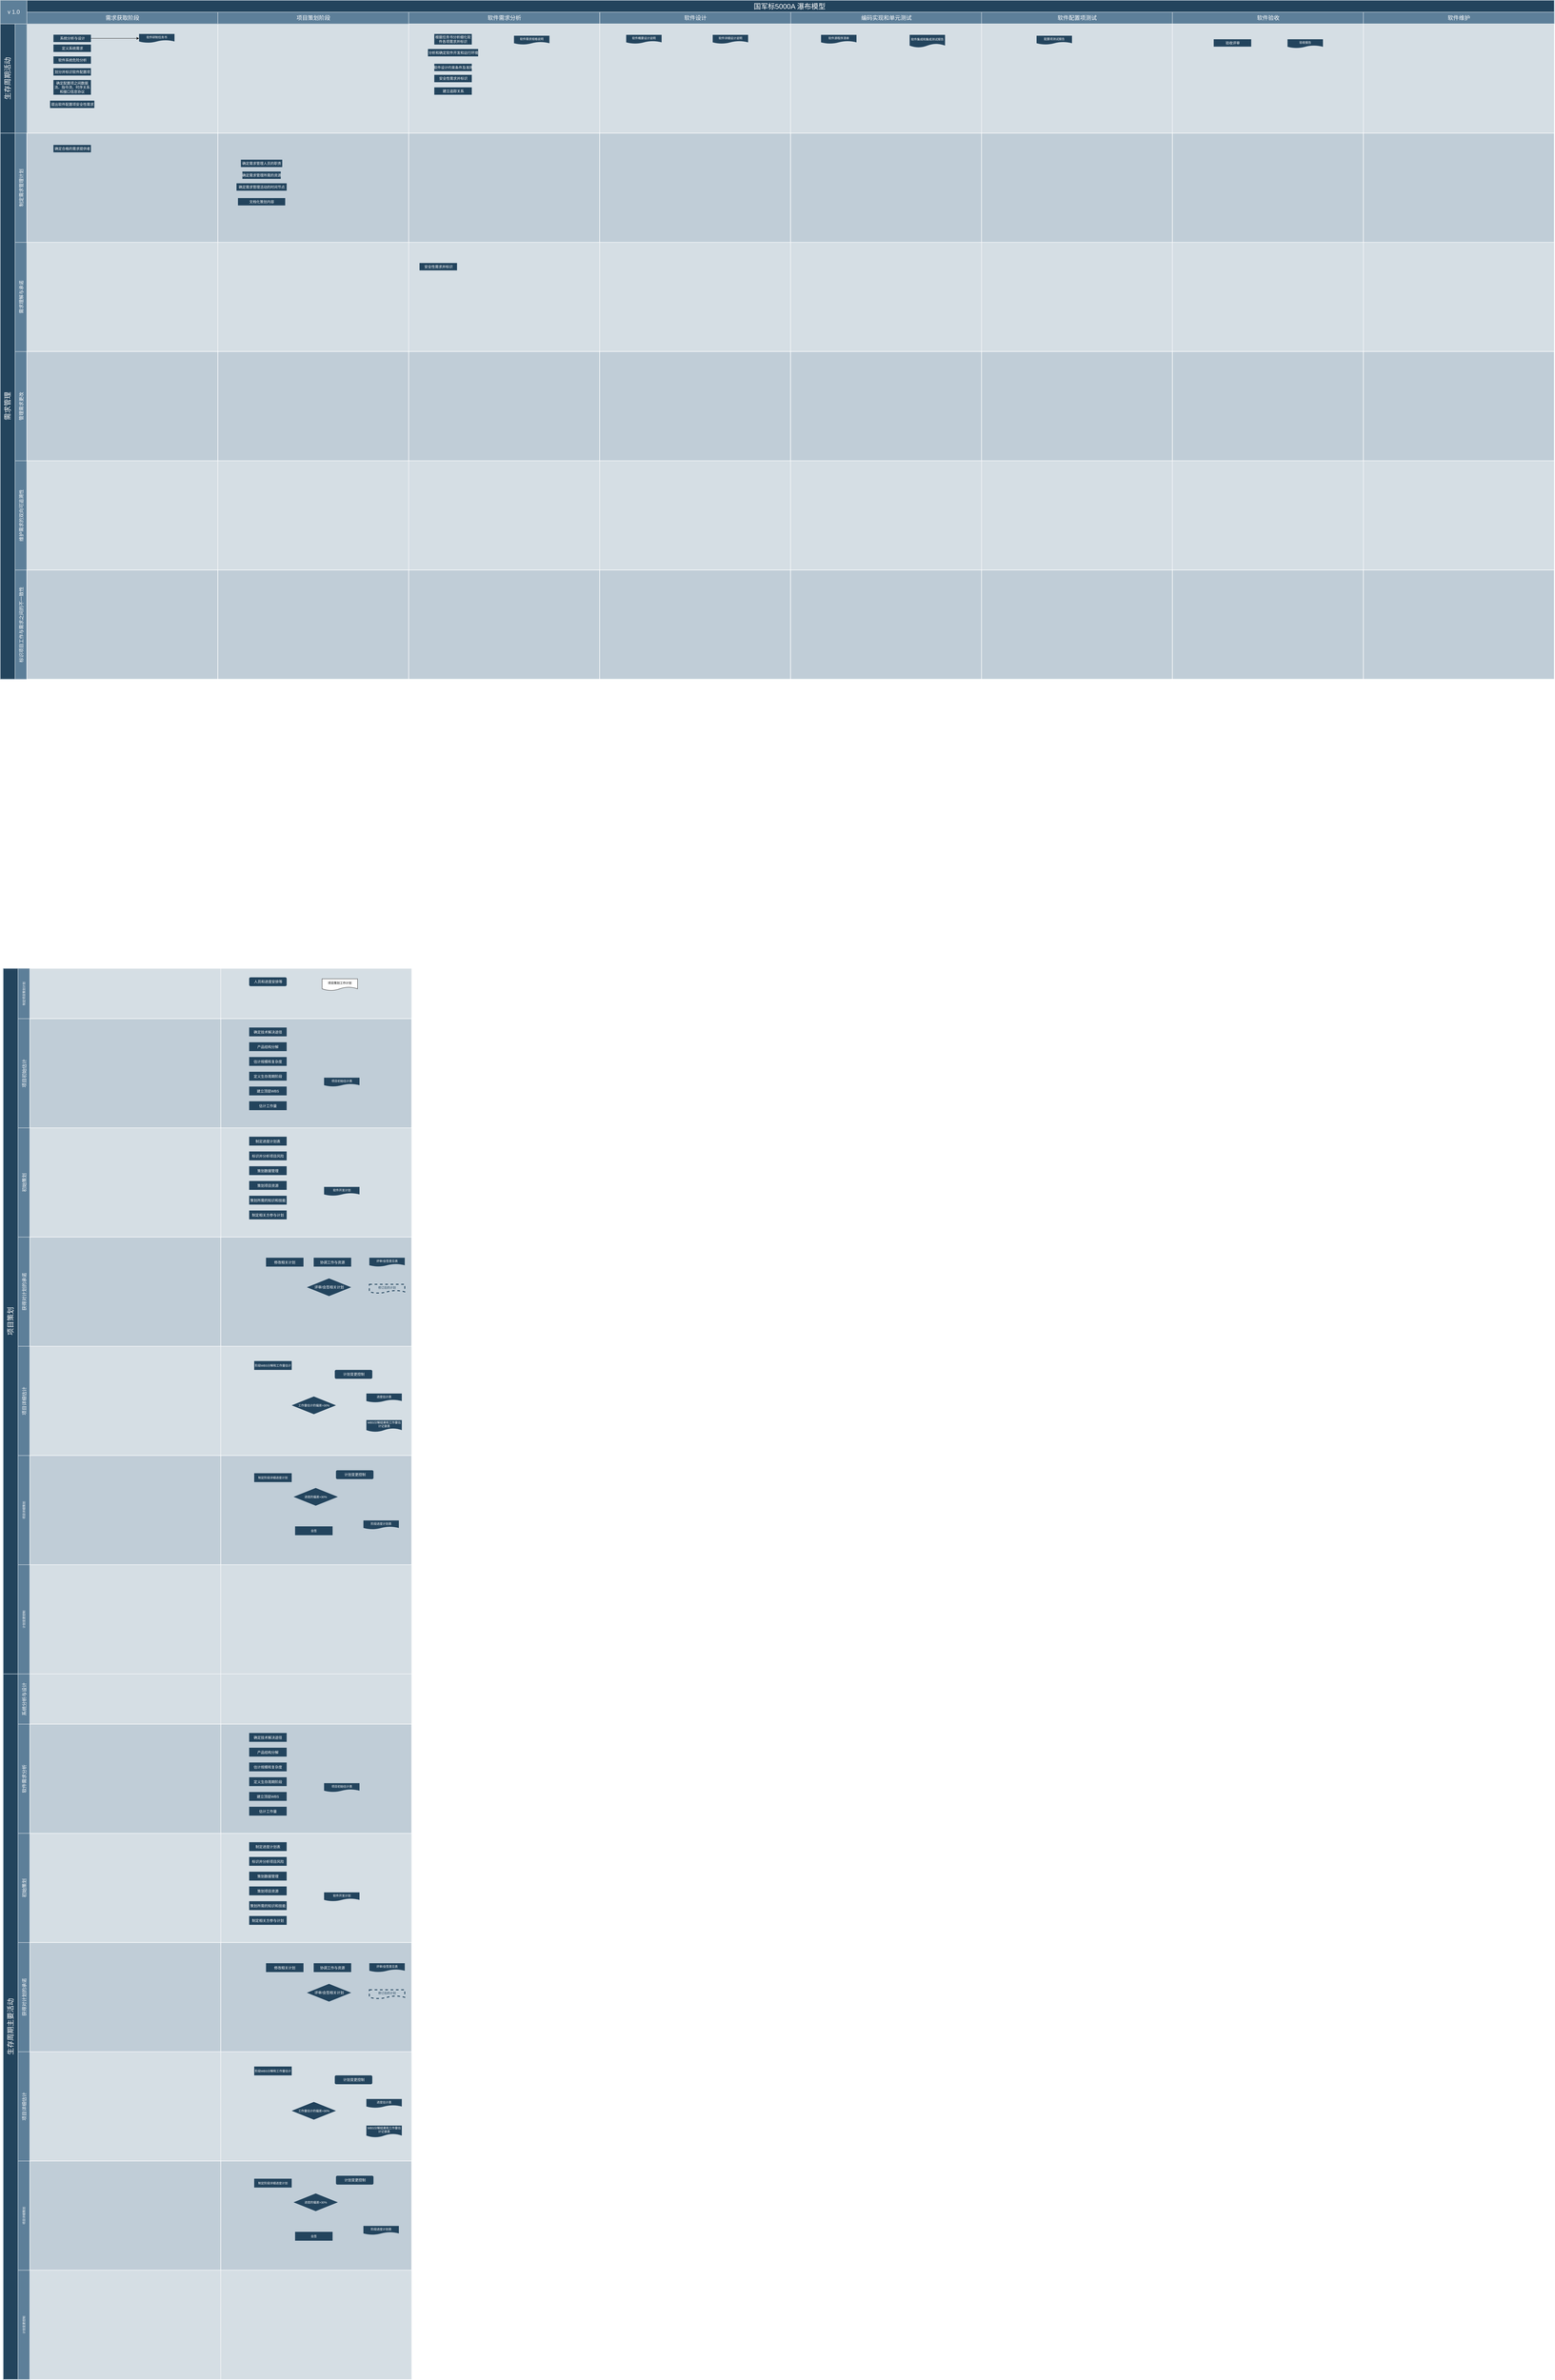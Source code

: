 <mxfile version="14.0.4" type="github">
  <diagram id="RR08DsdC180f7Dzk00Nu" name="Page-1">
    <mxGraphModel dx="5609" dy="-4049" grid="1" gridSize="10" guides="1" tooltips="1" connect="1" arrows="1" fold="1" page="1" pageScale="1" pageWidth="827" pageHeight="1169" math="0" shadow="0">
      <root>
        <mxCell id="0" />
        <mxCell id="1" parent="0" />
        <mxCell id="HalgLe6GMXWCfm-aGBtZ-1" value="" style="strokeColor=#FFFFFF;fillColor=#BAC8D3;fontSize=18;strokeWidth=2;fontFamily=Helvetica;html=1;opacity=60;" vertex="1" parent="1">
          <mxGeometry x="-1263.33" y="6950" width="646.67" height="370" as="geometry" />
        </mxCell>
        <mxCell id="HalgLe6GMXWCfm-aGBtZ-2" value="" style="strokeColor=#FFFFFF;fillColor=#BAC8D3;fontSize=18;strokeWidth=2;fontFamily=Helvetica;html=1;opacity=60;" vertex="1" parent="1">
          <mxGeometry x="-1910" y="6950" width="646.67" height="370" as="geometry" />
        </mxCell>
        <mxCell id="HalgLe6GMXWCfm-aGBtZ-3" value="制定项目策划计划" style="strokeColor=#BAC8D3;fillColor=#5d7f99;fontSize=10;strokeWidth=2;horizontal=0;fontFamily=Helvetica;labelBackgroundColor=none;fontColor=#FFFFFF;" vertex="1" parent="1">
          <mxGeometry x="-1940" y="10150" width="40" height="170" as="geometry" />
        </mxCell>
        <mxCell id="HalgLe6GMXWCfm-aGBtZ-4" value="管理需求更改" style="strokeColor=#BAC8D3;fillColor=#5d7f99;fontSize=16;strokeWidth=2;horizontal=0;fontFamily=Helvetica;labelBackgroundColor=none;fontColor=#FFFFFF;" vertex="1" parent="1">
          <mxGeometry x="-1950" y="8060" width="40" height="370" as="geometry" />
        </mxCell>
        <mxCell id="HalgLe6GMXWCfm-aGBtZ-5" value="项目初始估计" style="strokeColor=#BAC8D3;fillColor=#5d7f99;fontSize=16;strokeWidth=2;horizontal=0;fontFamily=Helvetica;labelBackgroundColor=none;fontColor=#FFFFFF;align=center;" vertex="1" parent="1">
          <mxGeometry x="-1940" y="10320" width="40" height="370" as="geometry" />
        </mxCell>
        <mxCell id="HalgLe6GMXWCfm-aGBtZ-6" value="初始策划" style="strokeColor=#BAC8D3;fillColor=#5d7f99;fontSize=16;strokeWidth=2;horizontal=0;fontFamily=Helvetica;labelBackgroundColor=none;fontColor=#FFFFFF;" vertex="1" parent="1">
          <mxGeometry x="-1940" y="10690" width="40" height="370" as="geometry" />
        </mxCell>
        <mxCell id="HalgLe6GMXWCfm-aGBtZ-7" value="获得对计划的承诺" style="strokeColor=#BAC8D3;fillColor=#5d7f99;fontSize=16;strokeWidth=2;horizontal=0;fontFamily=Helvetica;labelBackgroundColor=none;fontColor=#FFFFFF;align=center;" vertex="1" parent="1">
          <mxGeometry x="-1940" y="11060" width="40" height="370" as="geometry" />
        </mxCell>
        <mxCell id="HalgLe6GMXWCfm-aGBtZ-8" value="项目详细估计" style="strokeColor=#BAC8D3;fillColor=#5d7f99;fontSize=16;strokeWidth=2;horizontal=0;fontFamily=Helvetica;labelBackgroundColor=none;fontColor=#FFFFFF;" vertex="1" parent="1">
          <mxGeometry x="-1940" y="11430" width="40" height="370" as="geometry" />
        </mxCell>
        <mxCell id="HalgLe6GMXWCfm-aGBtZ-9" value="项目详细策划" style="strokeColor=#BAC8D3;fillColor=#5d7f99;fontSize=10;strokeWidth=2;horizontal=0;fontFamily=Helvetica;labelBackgroundColor=none;fontColor=#FFFFFF;align=center;" vertex="1" parent="1">
          <mxGeometry x="-1940" y="11800" width="40" height="370" as="geometry" />
        </mxCell>
        <mxCell id="HalgLe6GMXWCfm-aGBtZ-10" value="计划变更控制" style="strokeColor=#BAC8D3;fillColor=#5d7f99;fontSize=10;strokeWidth=2;horizontal=0;fontFamily=Helvetica;labelBackgroundColor=none;fontColor=#FFFFFF;" vertex="1" parent="1">
          <mxGeometry x="-1940" y="12170" width="40" height="370" as="geometry" />
        </mxCell>
        <mxCell id="HalgLe6GMXWCfm-aGBtZ-11" value="需求理解与承诺" style="strokeColor=#BAC8D3;fillColor=#5d7f99;fontSize=16;strokeWidth=2;horizontal=0;fontFamily=Helvetica;labelBackgroundColor=none;fontColor=#FFFFFF;" vertex="1" parent="1">
          <mxGeometry x="-1950" y="7690" width="40" height="370" as="geometry" />
        </mxCell>
        <mxCell id="HalgLe6GMXWCfm-aGBtZ-12" value="维护需求的双向可追溯性" style="strokeColor=#BAC8D3;fillColor=#5d7f99;fontSize=16;strokeWidth=2;horizontal=0;fontFamily=Helvetica;labelBackgroundColor=none;fontColor=#FFFFFF;" vertex="1" parent="1">
          <mxGeometry x="-1950" y="8430" width="40" height="370" as="geometry" />
        </mxCell>
        <mxCell id="HalgLe6GMXWCfm-aGBtZ-13" value="标识项目工作与需求之间的不一致性" style="strokeColor=#BAC8D3;fillColor=#5d7f99;fontSize=16;strokeWidth=2;horizontal=0;fontFamily=Helvetica;labelBackgroundColor=none;fontColor=#FFFFFF;align=center;" vertex="1" parent="1">
          <mxGeometry x="-1950" y="8800" width="40" height="370" as="geometry" />
        </mxCell>
        <mxCell id="HalgLe6GMXWCfm-aGBtZ-14" value="制定项目策划计划" style="strokeColor=#BAC8D3;fillColor=#5d7f99;fontSize=10;strokeWidth=2;horizontal=0;fontFamily=Helvetica;labelBackgroundColor=none;fontColor=#FFFFFF;" vertex="1" parent="1">
          <mxGeometry x="-1940" y="10150" width="40" height="170" as="geometry" />
        </mxCell>
        <mxCell id="HalgLe6GMXWCfm-aGBtZ-15" value="国军标5000A 瀑布模型" style="strokeColor=#BAC8D3;fillColor=#23445D;fontSize=24;strokeWidth=2;fontFamily=Helvetica;html=1;fontColor=#FFFFFF;fontStyle=0;spacingBottom=8;spacingRight=0;spacingLeft=83;verticalAlign=top;" vertex="1" parent="1">
          <mxGeometry x="-2000" y="6870" width="5263.5" height="80" as="geometry" />
        </mxCell>
        <mxCell id="HalgLe6GMXWCfm-aGBtZ-16" value="需求管理" style="strokeColor=#BAC8D3;fillColor=#23445D;fontSize=24;strokeWidth=2;horizontal=0;fontFamily=Helvetica;html=1;fontColor=#FFFFFF;fontStyle=0" vertex="1" parent="1">
          <mxGeometry x="-2000" y="7320" width="50" height="1850" as="geometry" />
        </mxCell>
        <mxCell id="HalgLe6GMXWCfm-aGBtZ-17" value="制定需求管理计划" style="strokeColor=#BAC8D3;fillColor=#5d7f99;fontSize=16;strokeWidth=2;horizontal=0;fontFamily=Helvetica;labelBackgroundColor=none;fontColor=#FFFFFF;" vertex="1" parent="1">
          <mxGeometry x="-1950" y="7320" width="40" height="370" as="geometry" />
        </mxCell>
        <mxCell id="HalgLe6GMXWCfm-aGBtZ-18" value="v 1.0" style="strokeColor=#BAC8D3;fillColor=#5d7f99;fontSize=19;strokeWidth=2;fontFamily=Helvetica;html=1;labelBackgroundColor=none;fontColor=#FFFFFF;" vertex="1" parent="1">
          <mxGeometry x="-2000" y="6870" width="90" height="80" as="geometry" />
        </mxCell>
        <mxCell id="HalgLe6GMXWCfm-aGBtZ-19" value="项目策划" style="strokeColor=#BAC8D3;fillColor=#23445D;fontSize=24;strokeWidth=2;horizontal=0;fontFamily=Helvetica;html=1;fontColor=#FFFFFF;fontStyle=0" vertex="1" parent="1">
          <mxGeometry x="-1990" y="10150" width="50" height="2390" as="geometry" />
        </mxCell>
        <mxCell id="HalgLe6GMXWCfm-aGBtZ-20" value="" style="group" vertex="1" connectable="0" parent="1">
          <mxGeometry x="-1910" y="6910" width="646.667" height="40" as="geometry" />
        </mxCell>
        <mxCell id="HalgLe6GMXWCfm-aGBtZ-21" value="需求获取阶段" style="strokeColor=#BAC8D3;fillColor=#5d7f99;fontSize=19;strokeWidth=2;fontFamily=Helvetica;html=1;labelBackgroundColor=none;fontColor=#FFFFFF;" vertex="1" parent="HalgLe6GMXWCfm-aGBtZ-20">
          <mxGeometry width="646.666" height="40" as="geometry" />
        </mxCell>
        <mxCell id="HalgLe6GMXWCfm-aGBtZ-22" value="项目策划阶段" style="strokeColor=#BAC8D3;fillColor=#5d7f99;fontSize=19;strokeWidth=2;fontFamily=Helvetica;html=1;labelBackgroundColor=none;fontColor=#FFFFFF;" vertex="1" parent="HalgLe6GMXWCfm-aGBtZ-20">
          <mxGeometry x="646.666" width="646.666" height="40" as="geometry" />
        </mxCell>
        <mxCell id="HalgLe6GMXWCfm-aGBtZ-23" value="软件需求分析" style="strokeColor=#BAC8D3;fillColor=#5d7f99;fontSize=19;strokeWidth=2;fontFamily=Helvetica;html=1;labelBackgroundColor=none;fontColor=#FFFFFF;" vertex="1" parent="HalgLe6GMXWCfm-aGBtZ-20">
          <mxGeometry x="1293.331" width="646.667" height="40" as="geometry" />
        </mxCell>
        <mxCell id="HalgLe6GMXWCfm-aGBtZ-24" value="软件设计" style="strokeColor=#BAC8D3;fillColor=#5d7f99;fontSize=19;strokeWidth=2;fontFamily=Helvetica;html=1;labelBackgroundColor=none;fontColor=#FFFFFF;" vertex="1" parent="1">
          <mxGeometry x="30.671" y="6910" width="646.667" height="40" as="geometry" />
        </mxCell>
        <mxCell id="HalgLe6GMXWCfm-aGBtZ-25" value="编码实现和单元测试" style="strokeColor=#BAC8D3;fillColor=#5d7f99;fontSize=19;strokeWidth=2;fontFamily=Helvetica;html=1;labelBackgroundColor=none;fontColor=#FFFFFF;" vertex="1" parent="1">
          <mxGeometry x="677.331" y="6910" width="646.667" height="40" as="geometry" />
        </mxCell>
        <mxCell id="HalgLe6GMXWCfm-aGBtZ-26" value="软件配置项测试" style="strokeColor=#BAC8D3;fillColor=#5d7f99;fontSize=19;strokeWidth=2;fontFamily=Helvetica;html=1;labelBackgroundColor=none;fontColor=#FFFFFF;" vertex="1" parent="1">
          <mxGeometry x="1323.501" y="6910" width="646.667" height="40" as="geometry" />
        </mxCell>
        <mxCell id="HalgLe6GMXWCfm-aGBtZ-27" value="软件验收" style="strokeColor=#BAC8D3;fillColor=#5d7f99;fontSize=19;strokeWidth=2;fontFamily=Helvetica;html=1;labelBackgroundColor=none;fontColor=#FFFFFF;" vertex="1" parent="1">
          <mxGeometry x="1970.171" y="6910" width="646.667" height="40" as="geometry" />
        </mxCell>
        <mxCell id="HalgLe6GMXWCfm-aGBtZ-28" value="软件维护" style="strokeColor=#BAC8D3;fillColor=#5d7f99;fontSize=19;strokeWidth=2;fontFamily=Helvetica;html=1;labelBackgroundColor=none;fontColor=#FFFFFF;" vertex="1" parent="1">
          <mxGeometry x="2616.841" y="6910" width="646.667" height="40" as="geometry" />
        </mxCell>
        <mxCell id="HalgLe6GMXWCfm-aGBtZ-29" value="" style="strokeColor=#FFFFFF;fillColor=#BAC8D3;fontSize=18;strokeWidth=2;fontFamily=Helvetica;html=1;opacity=60;" vertex="1" parent="1">
          <mxGeometry x="-1900" y="10150" width="646.67" height="170" as="geometry" />
        </mxCell>
        <mxCell id="HalgLe6GMXWCfm-aGBtZ-30" value="" style="strokeColor=#FFFFFF;fillColor=#BAC8D3;fontSize=18;strokeWidth=2;fontFamily=Helvetica;html=1;opacity=60;" vertex="1" parent="1">
          <mxGeometry x="-1253.33" y="10150" width="646.67" height="170" as="geometry" />
        </mxCell>
        <mxCell id="HalgLe6GMXWCfm-aGBtZ-31" value="" style="strokeColor=#FFFFFF;fillColor=#BAC8D3;fontSize=18;strokeWidth=2;fontFamily=Helvetica;html=1;opacity=90;" vertex="1" parent="1">
          <mxGeometry x="-1253.33" y="10320" width="646.67" height="370" as="geometry" />
        </mxCell>
        <mxCell id="HalgLe6GMXWCfm-aGBtZ-32" value="" style="strokeColor=#FFFFFF;fillColor=#BAC8D3;fontSize=18;strokeWidth=2;fontFamily=Helvetica;html=1;opacity=60;" vertex="1" parent="1">
          <mxGeometry x="-1253.33" y="10690" width="646.67" height="370" as="geometry" />
        </mxCell>
        <mxCell id="HalgLe6GMXWCfm-aGBtZ-33" value="" style="strokeColor=#FFFFFF;fillColor=#BAC8D3;fontSize=18;strokeWidth=2;fontFamily=Helvetica;html=1;opacity=90;" vertex="1" parent="1">
          <mxGeometry x="-1900" y="10320" width="646.67" height="370" as="geometry" />
        </mxCell>
        <mxCell id="HalgLe6GMXWCfm-aGBtZ-34" value="" style="strokeColor=#FFFFFF;fillColor=#BAC8D3;fontSize=18;strokeWidth=2;fontFamily=Helvetica;html=1;opacity=60;" vertex="1" parent="1">
          <mxGeometry x="-1900" y="10690" width="646.67" height="370" as="geometry" />
        </mxCell>
        <mxCell id="HalgLe6GMXWCfm-aGBtZ-35" value="" style="strokeColor=#FFFFFF;fillColor=#BAC8D3;fontSize=18;strokeWidth=2;fontFamily=Helvetica;html=1;opacity=90;" vertex="1" parent="1">
          <mxGeometry x="-1900" y="11060" width="646.67" height="370" as="geometry" />
        </mxCell>
        <mxCell id="HalgLe6GMXWCfm-aGBtZ-36" value="" style="strokeColor=#FFFFFF;fillColor=#BAC8D3;fontSize=18;strokeWidth=2;fontFamily=Helvetica;html=1;opacity=90;" vertex="1" parent="1">
          <mxGeometry x="-1253.33" y="11060" width="646.67" height="370" as="geometry" />
        </mxCell>
        <mxCell id="HalgLe6GMXWCfm-aGBtZ-37" value="" style="strokeColor=#FFFFFF;fillColor=#BAC8D3;fontSize=18;strokeWidth=2;fontFamily=Helvetica;html=1;opacity=60;" vertex="1" parent="1">
          <mxGeometry x="-1900" y="11430" width="646.67" height="370" as="geometry" />
        </mxCell>
        <mxCell id="HalgLe6GMXWCfm-aGBtZ-38" value="项目策划工作计划" style="shape=document;whiteSpace=wrap;html=1;boundedLbl=1;fontSize=10;align=center;" vertex="1" parent="1">
          <mxGeometry x="-910" y="10185" width="120" height="40" as="geometry" />
        </mxCell>
        <mxCell id="HalgLe6GMXWCfm-aGBtZ-39" value="人员和进度安排等" style="rounded=1;fillColor=#23445D;strokeColor=none;strokeWidth=2;fontFamily=Helvetica;html=1;gradientColor=none;fontColor=#FFFFFF;" vertex="1" parent="1">
          <mxGeometry x="-1157" y="10180" width="127" height="30" as="geometry" />
        </mxCell>
        <mxCell id="HalgLe6GMXWCfm-aGBtZ-40" value="" style="strokeColor=#FFFFFF;fillColor=#BAC8D3;fontSize=18;strokeWidth=2;fontFamily=Helvetica;html=1;opacity=60;" vertex="1" parent="1">
          <mxGeometry x="-1253.33" y="11430" width="646.67" height="370" as="geometry" />
        </mxCell>
        <mxCell id="HalgLe6GMXWCfm-aGBtZ-41" value="&lt;p style=&quot;line-height: 120%; font-size: 12px;&quot;&gt;评审/会签相关计划&lt;/p&gt;" style="rhombus;whiteSpace=wrap;html=1;fillColor=#23445D;fontSize=12;fontColor=#FFFFFF;strokeColor=none;" vertex="1" parent="1">
          <mxGeometry x="-961.5" y="11200" width="150" height="60" as="geometry" />
        </mxCell>
        <mxCell id="HalgLe6GMXWCfm-aGBtZ-42" value="评审/会签意见表" style="shape=document;whiteSpace=wrap;html=1;boundedLbl=1;fontSize=10;align=center;fillColor=#23445D;fontColor=#FFFFFF;strokeColor=none;" vertex="1" parent="1">
          <mxGeometry x="-750" y="11130" width="120" height="30" as="geometry" />
        </mxCell>
        <mxCell id="HalgLe6GMXWCfm-aGBtZ-43" value="修订后的计划" style="shape=document;whiteSpace=wrap;html=1;boundedLbl=1;fontSize=10;align=center;strokeWidth=3;dashed=1;strokeColor=#23445D;fillColor=none;fontColor=#23445D;" vertex="1" parent="1">
          <mxGeometry x="-750" y="11220" width="120" height="30" as="geometry" />
        </mxCell>
        <mxCell id="HalgLe6GMXWCfm-aGBtZ-44" value="软件开发计划" style="shape=document;whiteSpace=wrap;html=1;boundedLbl=1;fontSize=10;align=center;fillColor=#23445D;fontColor=#FFFFFF;strokeColor=none;" vertex="1" parent="1">
          <mxGeometry x="-903.34" y="10890" width="120" height="30" as="geometry" />
        </mxCell>
        <mxCell id="HalgLe6GMXWCfm-aGBtZ-45" value="修改相关计划" style="rounded=0;fillColor=#23445D;fontSize=12;fontColor=#FFFFFF;strokeColor=none;" vertex="1" parent="1">
          <mxGeometry x="-1100" y="11130" width="127" height="30" as="geometry" />
        </mxCell>
        <mxCell id="HalgLe6GMXWCfm-aGBtZ-46" value="协调工作与资源" style="rounded=0;fillColor=#23445D;fontSize=12;fontColor=#FFFFFF;strokeColor=none;" vertex="1" parent="1">
          <mxGeometry x="-938.5" y="11130" width="127" height="30" as="geometry" />
        </mxCell>
        <mxCell id="HalgLe6GMXWCfm-aGBtZ-47" value="制定进度计划表" style="rounded=0;fillColor=#23445D;fontSize=12;fontColor=#FFFFFF;strokeColor=none;" vertex="1" parent="1">
          <mxGeometry x="-1157" y="10720" width="127" height="30" as="geometry" />
        </mxCell>
        <mxCell id="HalgLe6GMXWCfm-aGBtZ-48" value="标识并分析项目风险" style="rounded=0;fillColor=#23445D;fontSize=12;fontColor=#FFFFFF;strokeColor=none;" vertex="1" parent="1">
          <mxGeometry x="-1157" y="10770" width="127" height="30" as="geometry" />
        </mxCell>
        <mxCell id="HalgLe6GMXWCfm-aGBtZ-49" value="策划数据管理" style="rounded=0;fillColor=#23445D;fontSize=12;fontColor=#FFFFFF;strokeColor=none;" vertex="1" parent="1">
          <mxGeometry x="-1157" y="10820" width="127" height="30" as="geometry" />
        </mxCell>
        <mxCell id="HalgLe6GMXWCfm-aGBtZ-50" value="策划项目资源" style="rounded=0;fillColor=#23445D;fontSize=12;fontColor=#FFFFFF;strokeColor=none;" vertex="1" parent="1">
          <mxGeometry x="-1157" y="10870" width="127" height="30" as="geometry" />
        </mxCell>
        <mxCell id="HalgLe6GMXWCfm-aGBtZ-51" value="策划所需的知识和技能" style="rounded=0;fillColor=#23445D;fontSize=12;fontColor=#FFFFFF;strokeColor=none;" vertex="1" parent="1">
          <mxGeometry x="-1157" y="10920" width="127" height="30" as="geometry" />
        </mxCell>
        <mxCell id="HalgLe6GMXWCfm-aGBtZ-52" value="制定相关方参与计划" style="rounded=0;fillColor=#23445D;fontSize=12;fontColor=#FFFFFF;strokeColor=none;" vertex="1" parent="1">
          <mxGeometry x="-1157" y="10970" width="127" height="30" as="geometry" />
        </mxCell>
        <mxCell id="HalgLe6GMXWCfm-aGBtZ-53" value="制定进度计划表" style="rounded=0;fillColor=#23445D;fontSize=12;fontColor=#FFFFFF;strokeColor=none;" vertex="1" parent="1">
          <mxGeometry x="-1157" y="10720" width="127" height="30" as="geometry" />
        </mxCell>
        <mxCell id="HalgLe6GMXWCfm-aGBtZ-54" value="项目初始估计表" style="shape=document;whiteSpace=wrap;html=1;boundedLbl=1;fontSize=10;align=center;fillColor=#23445D;fontColor=#FFFFFF;strokeColor=none;" vertex="1" parent="1">
          <mxGeometry x="-903.34" y="10520" width="120" height="30" as="geometry" />
        </mxCell>
        <mxCell id="HalgLe6GMXWCfm-aGBtZ-55" value="制定进度计划表" style="rounded=0;fillColor=#23445D;fontSize=12;fontColor=#FFFFFF;strokeColor=none;" vertex="1" parent="1">
          <mxGeometry x="-1157" y="10350" width="127" height="30" as="geometry" />
        </mxCell>
        <mxCell id="HalgLe6GMXWCfm-aGBtZ-56" value="产品结构分解" style="rounded=0;fillColor=#23445D;fontSize=12;fontColor=#FFFFFF;strokeColor=none;" vertex="1" parent="1">
          <mxGeometry x="-1157" y="10400" width="127" height="30" as="geometry" />
        </mxCell>
        <mxCell id="HalgLe6GMXWCfm-aGBtZ-57" value="估计规模和复杂度" style="rounded=0;fillColor=#23445D;fontSize=12;fontColor=#FFFFFF;strokeColor=none;" vertex="1" parent="1">
          <mxGeometry x="-1157" y="10450" width="127" height="30" as="geometry" />
        </mxCell>
        <mxCell id="HalgLe6GMXWCfm-aGBtZ-58" value="定义生存周期阶段" style="rounded=0;fillColor=#23445D;fontSize=12;fontColor=#FFFFFF;strokeColor=none;" vertex="1" parent="1">
          <mxGeometry x="-1157" y="10500" width="127" height="30" as="geometry" />
        </mxCell>
        <mxCell id="HalgLe6GMXWCfm-aGBtZ-59" value="建立顶层WBS" style="rounded=0;fillColor=#23445D;fontSize=12;fontColor=#FFFFFF;strokeColor=none;" vertex="1" parent="1">
          <mxGeometry x="-1157" y="10550" width="127" height="30" as="geometry" />
        </mxCell>
        <mxCell id="HalgLe6GMXWCfm-aGBtZ-60" value="估计工作量" style="rounded=0;fillColor=#23445D;fontSize=12;fontColor=#FFFFFF;strokeColor=none;" vertex="1" parent="1">
          <mxGeometry x="-1157" y="10600" width="127" height="30" as="geometry" />
        </mxCell>
        <mxCell id="HalgLe6GMXWCfm-aGBtZ-61" value="确定技术解决途径" style="rounded=0;fillColor=#23445D;fontSize=12;fontColor=#FFFFFF;strokeColor=none;" vertex="1" parent="1">
          <mxGeometry x="-1157" y="10350" width="127" height="30" as="geometry" />
        </mxCell>
        <mxCell id="HalgLe6GMXWCfm-aGBtZ-62" value="计划变更控制" style="rounded=1;fillColor=#23445D;strokeColor=none;strokeWidth=2;fontFamily=Helvetica;html=1;gradientColor=none;fontColor=#FFFFFF;" vertex="1" parent="1">
          <mxGeometry x="-867" y="11510" width="127" height="30" as="geometry" />
        </mxCell>
        <mxCell id="HalgLe6GMXWCfm-aGBtZ-63" value="阶段WBS分解和工作量估计" style="rounded=0;fillColor=#23445D;fontSize=10;fontColor=#FFFFFF;strokeColor=none;" vertex="1" parent="1">
          <mxGeometry x="-1140" y="11480" width="127" height="30" as="geometry" />
        </mxCell>
        <mxCell id="HalgLe6GMXWCfm-aGBtZ-64" value="工作量估计的偏差&gt;30%" style="rhombus;fillColor=#23445D;fontSize=10;fontColor=#FFFFFF;strokeColor=none;" vertex="1" parent="1">
          <mxGeometry x="-1013" y="11600" width="150" height="60" as="geometry" />
        </mxCell>
        <mxCell id="HalgLe6GMXWCfm-aGBtZ-65" value="进度估计表" style="shape=document;whiteSpace=wrap;html=1;boundedLbl=1;fontSize=10;align=center;fillColor=#23445D;fontColor=#FFFFFF;strokeColor=none;" vertex="1" parent="1">
          <mxGeometry x="-760" y="11590" width="120" height="30" as="geometry" />
        </mxCell>
        <mxCell id="HalgLe6GMXWCfm-aGBtZ-66" value="WBS分解结果和工作量估计记录表" style="shape=document;whiteSpace=wrap;html=1;boundedLbl=1;fontSize=10;align=center;fillColor=#23445D;fontColor=#FFFFFF;strokeColor=none;" vertex="1" parent="1">
          <mxGeometry x="-760" y="11680" width="120" height="40" as="geometry" />
        </mxCell>
        <mxCell id="HalgLe6GMXWCfm-aGBtZ-67" value="" style="strokeColor=#FFFFFF;fillColor=#BAC8D3;fontSize=18;strokeWidth=2;fontFamily=Helvetica;html=1;opacity=90;" vertex="1" parent="1">
          <mxGeometry x="-1900" y="11800" width="646.67" height="370" as="geometry" />
        </mxCell>
        <mxCell id="HalgLe6GMXWCfm-aGBtZ-68" value="" style="strokeColor=#FFFFFF;fillColor=#BAC8D3;fontSize=18;strokeWidth=2;fontFamily=Helvetica;html=1;opacity=90;" vertex="1" parent="1">
          <mxGeometry x="-1253.33" y="11800" width="646.67" height="370" as="geometry" />
        </mxCell>
        <mxCell id="HalgLe6GMXWCfm-aGBtZ-69" value="" style="strokeColor=#FFFFFF;fillColor=#BAC8D3;fontSize=18;strokeWidth=2;fontFamily=Helvetica;html=1;opacity=60;" vertex="1" parent="1">
          <mxGeometry x="-1900" y="12170" width="646.67" height="370" as="geometry" />
        </mxCell>
        <mxCell id="HalgLe6GMXWCfm-aGBtZ-70" value="" style="strokeColor=#FFFFFF;fillColor=#BAC8D3;fontSize=18;strokeWidth=2;fontFamily=Helvetica;html=1;opacity=60;" vertex="1" parent="1">
          <mxGeometry x="-1253.33" y="12170" width="646.67" height="370" as="geometry" />
        </mxCell>
        <mxCell id="HalgLe6GMXWCfm-aGBtZ-71" value="制定阶段详细进度计划" style="rounded=0;fillColor=#23445D;fontSize=10;fontColor=#FFFFFF;strokeColor=none;" vertex="1" parent="1">
          <mxGeometry x="-1140" y="11860" width="127" height="30" as="geometry" />
        </mxCell>
        <mxCell id="HalgLe6GMXWCfm-aGBtZ-72" value="进度的偏差&gt;30%" style="rhombus;fillColor=#23445D;fontSize=10;fontColor=#FFFFFF;strokeColor=none;" vertex="1" parent="1">
          <mxGeometry x="-1006.67" y="11910" width="150" height="60" as="geometry" />
        </mxCell>
        <mxCell id="HalgLe6GMXWCfm-aGBtZ-73" value="计划变更控制" style="rounded=1;fillColor=#23445D;strokeColor=none;strokeWidth=2;fontFamily=Helvetica;html=1;gradientColor=none;fontColor=#FFFFFF;" vertex="1" parent="1">
          <mxGeometry x="-863" y="11850" width="127" height="30" as="geometry" />
        </mxCell>
        <mxCell id="HalgLe6GMXWCfm-aGBtZ-74" value="会签" style="rounded=0;fillColor=#23445D;fontSize=10;fontColor=#FFFFFF;strokeColor=none;" vertex="1" parent="1">
          <mxGeometry x="-1001.5" y="12040" width="127" height="30" as="geometry" />
        </mxCell>
        <mxCell id="HalgLe6GMXWCfm-aGBtZ-75" value="阶段进度计划表" style="shape=document;whiteSpace=wrap;html=1;boundedLbl=1;fontSize=10;align=center;fillColor=#23445D;fontColor=#FFFFFF;strokeColor=none;" vertex="1" parent="1">
          <mxGeometry x="-770" y="12020" width="120" height="30" as="geometry" />
        </mxCell>
        <mxCell id="HalgLe6GMXWCfm-aGBtZ-76" value="制定项目策划计划" style="strokeColor=#BAC8D3;fillColor=#5d7f99;fontSize=10;strokeWidth=2;horizontal=0;fontFamily=Helvetica;labelBackgroundColor=none;fontColor=#FFFFFF;" vertex="1" parent="1">
          <mxGeometry x="-1940" y="12540" width="40" height="170" as="geometry" />
        </mxCell>
        <mxCell id="HalgLe6GMXWCfm-aGBtZ-77" value="软件需求分析" style="strokeColor=#BAC8D3;fillColor=#5d7f99;fontSize=16;strokeWidth=2;horizontal=0;fontFamily=Helvetica;labelBackgroundColor=none;fontColor=#FFFFFF;align=center;" vertex="1" parent="1">
          <mxGeometry x="-1940" y="12710" width="40" height="370" as="geometry" />
        </mxCell>
        <mxCell id="HalgLe6GMXWCfm-aGBtZ-78" value="初始策划" style="strokeColor=#BAC8D3;fillColor=#5d7f99;fontSize=16;strokeWidth=2;horizontal=0;fontFamily=Helvetica;labelBackgroundColor=none;fontColor=#FFFFFF;" vertex="1" parent="1">
          <mxGeometry x="-1940" y="13080" width="40" height="370" as="geometry" />
        </mxCell>
        <mxCell id="HalgLe6GMXWCfm-aGBtZ-79" value="获得对计划的承诺" style="strokeColor=#BAC8D3;fillColor=#5d7f99;fontSize=16;strokeWidth=2;horizontal=0;fontFamily=Helvetica;labelBackgroundColor=none;fontColor=#FFFFFF;align=center;" vertex="1" parent="1">
          <mxGeometry x="-1940" y="13450" width="40" height="370" as="geometry" />
        </mxCell>
        <mxCell id="HalgLe6GMXWCfm-aGBtZ-80" value="项目详细估计" style="strokeColor=#BAC8D3;fillColor=#5d7f99;fontSize=16;strokeWidth=2;horizontal=0;fontFamily=Helvetica;labelBackgroundColor=none;fontColor=#FFFFFF;" vertex="1" parent="1">
          <mxGeometry x="-1940" y="13820" width="40" height="370" as="geometry" />
        </mxCell>
        <mxCell id="HalgLe6GMXWCfm-aGBtZ-81" value="项目详细策划" style="strokeColor=#BAC8D3;fillColor=#5d7f99;fontSize=10;strokeWidth=2;horizontal=0;fontFamily=Helvetica;labelBackgroundColor=none;fontColor=#FFFFFF;align=center;" vertex="1" parent="1">
          <mxGeometry x="-1940" y="14190" width="40" height="370" as="geometry" />
        </mxCell>
        <mxCell id="HalgLe6GMXWCfm-aGBtZ-82" value="计划变更控制" style="strokeColor=#BAC8D3;fillColor=#5d7f99;fontSize=10;strokeWidth=2;horizontal=0;fontFamily=Helvetica;labelBackgroundColor=none;fontColor=#FFFFFF;" vertex="1" parent="1">
          <mxGeometry x="-1940" y="14560" width="40" height="370" as="geometry" />
        </mxCell>
        <mxCell id="HalgLe6GMXWCfm-aGBtZ-83" value="系统分析与设计" style="strokeColor=#BAC8D3;fillColor=#5d7f99;fontSize=16;strokeWidth=2;horizontal=0;fontFamily=Helvetica;labelBackgroundColor=none;fontColor=#FFFFFF;" vertex="1" parent="1">
          <mxGeometry x="-1940" y="12540" width="40" height="170" as="geometry" />
        </mxCell>
        <mxCell id="HalgLe6GMXWCfm-aGBtZ-84" value="生存周期主要活动" style="strokeColor=#BAC8D3;fillColor=#23445D;fontSize=24;strokeWidth=2;horizontal=0;fontFamily=Helvetica;html=1;fontColor=#FFFFFF;fontStyle=0" vertex="1" parent="1">
          <mxGeometry x="-1990" y="12540" width="50" height="2390" as="geometry" />
        </mxCell>
        <mxCell id="HalgLe6GMXWCfm-aGBtZ-85" value="" style="strokeColor=#FFFFFF;fillColor=#BAC8D3;fontSize=18;strokeWidth=2;fontFamily=Helvetica;html=1;opacity=60;" vertex="1" parent="1">
          <mxGeometry x="-1900" y="12540" width="646.67" height="170" as="geometry" />
        </mxCell>
        <mxCell id="HalgLe6GMXWCfm-aGBtZ-86" value="" style="strokeColor=#FFFFFF;fillColor=#BAC8D3;fontSize=18;strokeWidth=2;fontFamily=Helvetica;html=1;opacity=60;" vertex="1" parent="1">
          <mxGeometry x="-1253.33" y="12540" width="646.67" height="170" as="geometry" />
        </mxCell>
        <mxCell id="HalgLe6GMXWCfm-aGBtZ-87" value="" style="strokeColor=#FFFFFF;fillColor=#BAC8D3;fontSize=18;strokeWidth=2;fontFamily=Helvetica;html=1;opacity=90;" vertex="1" parent="1">
          <mxGeometry x="-1253.33" y="12710" width="646.67" height="370" as="geometry" />
        </mxCell>
        <mxCell id="HalgLe6GMXWCfm-aGBtZ-88" value="" style="strokeColor=#FFFFFF;fillColor=#BAC8D3;fontSize=18;strokeWidth=2;fontFamily=Helvetica;html=1;opacity=60;" vertex="1" parent="1">
          <mxGeometry x="-1253.33" y="13080" width="646.67" height="370" as="geometry" />
        </mxCell>
        <mxCell id="HalgLe6GMXWCfm-aGBtZ-89" value="" style="strokeColor=#FFFFFF;fillColor=#BAC8D3;fontSize=18;strokeWidth=2;fontFamily=Helvetica;html=1;opacity=90;" vertex="1" parent="1">
          <mxGeometry x="-1900" y="12710" width="646.67" height="370" as="geometry" />
        </mxCell>
        <mxCell id="HalgLe6GMXWCfm-aGBtZ-90" value="" style="strokeColor=#FFFFFF;fillColor=#BAC8D3;fontSize=18;strokeWidth=2;fontFamily=Helvetica;html=1;opacity=60;" vertex="1" parent="1">
          <mxGeometry x="-1900" y="13080" width="646.67" height="370" as="geometry" />
        </mxCell>
        <mxCell id="HalgLe6GMXWCfm-aGBtZ-91" value="" style="strokeColor=#FFFFFF;fillColor=#BAC8D3;fontSize=18;strokeWidth=2;fontFamily=Helvetica;html=1;opacity=90;" vertex="1" parent="1">
          <mxGeometry x="-1900" y="13450" width="646.67" height="370" as="geometry" />
        </mxCell>
        <mxCell id="HalgLe6GMXWCfm-aGBtZ-92" value="" style="strokeColor=#FFFFFF;fillColor=#BAC8D3;fontSize=18;strokeWidth=2;fontFamily=Helvetica;html=1;opacity=90;" vertex="1" parent="1">
          <mxGeometry x="-1253.33" y="13450" width="646.67" height="370" as="geometry" />
        </mxCell>
        <mxCell id="HalgLe6GMXWCfm-aGBtZ-93" value="" style="strokeColor=#FFFFFF;fillColor=#BAC8D3;fontSize=18;strokeWidth=2;fontFamily=Helvetica;html=1;opacity=60;" vertex="1" parent="1">
          <mxGeometry x="-1900" y="13820" width="646.67" height="370" as="geometry" />
        </mxCell>
        <mxCell id="HalgLe6GMXWCfm-aGBtZ-94" value="" style="strokeColor=#FFFFFF;fillColor=#BAC8D3;fontSize=18;strokeWidth=2;fontFamily=Helvetica;html=1;opacity=60;" vertex="1" parent="1">
          <mxGeometry x="-1253.33" y="13820" width="646.67" height="370" as="geometry" />
        </mxCell>
        <mxCell id="HalgLe6GMXWCfm-aGBtZ-95" value="&lt;p style=&quot;line-height: 120%; font-size: 12px;&quot;&gt;评审/会签相关计划&lt;/p&gt;" style="rhombus;whiteSpace=wrap;html=1;fillColor=#23445D;fontSize=12;fontColor=#FFFFFF;strokeColor=none;" vertex="1" parent="1">
          <mxGeometry x="-961.5" y="13590" width="150" height="60" as="geometry" />
        </mxCell>
        <mxCell id="HalgLe6GMXWCfm-aGBtZ-96" value="评审/会签意见表" style="shape=document;whiteSpace=wrap;html=1;boundedLbl=1;fontSize=10;align=center;fillColor=#23445D;fontColor=#FFFFFF;strokeColor=none;" vertex="1" parent="1">
          <mxGeometry x="-750" y="13520" width="120" height="30" as="geometry" />
        </mxCell>
        <mxCell id="HalgLe6GMXWCfm-aGBtZ-97" value="修订后的计划" style="shape=document;whiteSpace=wrap;html=1;boundedLbl=1;fontSize=10;align=center;strokeWidth=3;dashed=1;strokeColor=#23445D;fillColor=none;fontColor=#23445D;" vertex="1" parent="1">
          <mxGeometry x="-750" y="13610" width="120" height="30" as="geometry" />
        </mxCell>
        <mxCell id="HalgLe6GMXWCfm-aGBtZ-98" value="软件开发计划" style="shape=document;whiteSpace=wrap;html=1;boundedLbl=1;fontSize=10;align=center;fillColor=#23445D;fontColor=#FFFFFF;strokeColor=none;" vertex="1" parent="1">
          <mxGeometry x="-903.34" y="13280" width="120" height="30" as="geometry" />
        </mxCell>
        <mxCell id="HalgLe6GMXWCfm-aGBtZ-99" value="修改相关计划" style="rounded=0;fillColor=#23445D;fontSize=12;fontColor=#FFFFFF;strokeColor=none;" vertex="1" parent="1">
          <mxGeometry x="-1100" y="13520" width="127" height="30" as="geometry" />
        </mxCell>
        <mxCell id="HalgLe6GMXWCfm-aGBtZ-100" value="协调工作与资源" style="rounded=0;fillColor=#23445D;fontSize=12;fontColor=#FFFFFF;strokeColor=none;" vertex="1" parent="1">
          <mxGeometry x="-938.5" y="13520" width="127" height="30" as="geometry" />
        </mxCell>
        <mxCell id="HalgLe6GMXWCfm-aGBtZ-101" value="制定进度计划表" style="rounded=0;fillColor=#23445D;fontSize=12;fontColor=#FFFFFF;strokeColor=none;" vertex="1" parent="1">
          <mxGeometry x="-1157" y="13110" width="127" height="30" as="geometry" />
        </mxCell>
        <mxCell id="HalgLe6GMXWCfm-aGBtZ-102" value="标识并分析项目风险" style="rounded=0;fillColor=#23445D;fontSize=12;fontColor=#FFFFFF;strokeColor=none;" vertex="1" parent="1">
          <mxGeometry x="-1157" y="13160" width="127" height="30" as="geometry" />
        </mxCell>
        <mxCell id="HalgLe6GMXWCfm-aGBtZ-103" value="策划数据管理" style="rounded=0;fillColor=#23445D;fontSize=12;fontColor=#FFFFFF;strokeColor=none;" vertex="1" parent="1">
          <mxGeometry x="-1157" y="13210" width="127" height="30" as="geometry" />
        </mxCell>
        <mxCell id="HalgLe6GMXWCfm-aGBtZ-104" value="策划项目资源" style="rounded=0;fillColor=#23445D;fontSize=12;fontColor=#FFFFFF;strokeColor=none;" vertex="1" parent="1">
          <mxGeometry x="-1157" y="13260" width="127" height="30" as="geometry" />
        </mxCell>
        <mxCell id="HalgLe6GMXWCfm-aGBtZ-105" value="策划所需的知识和技能" style="rounded=0;fillColor=#23445D;fontSize=12;fontColor=#FFFFFF;strokeColor=none;" vertex="1" parent="1">
          <mxGeometry x="-1157" y="13310" width="127" height="30" as="geometry" />
        </mxCell>
        <mxCell id="HalgLe6GMXWCfm-aGBtZ-106" value="制定相关方参与计划" style="rounded=0;fillColor=#23445D;fontSize=12;fontColor=#FFFFFF;strokeColor=none;" vertex="1" parent="1">
          <mxGeometry x="-1157" y="13360" width="127" height="30" as="geometry" />
        </mxCell>
        <mxCell id="HalgLe6GMXWCfm-aGBtZ-107" value="制定进度计划表" style="rounded=0;fillColor=#23445D;fontSize=12;fontColor=#FFFFFF;strokeColor=none;" vertex="1" parent="1">
          <mxGeometry x="-1157" y="13110" width="127" height="30" as="geometry" />
        </mxCell>
        <mxCell id="HalgLe6GMXWCfm-aGBtZ-108" value="项目初始估计表" style="shape=document;whiteSpace=wrap;html=1;boundedLbl=1;fontSize=10;align=center;fillColor=#23445D;fontColor=#FFFFFF;strokeColor=none;" vertex="1" parent="1">
          <mxGeometry x="-903.34" y="12910" width="120" height="30" as="geometry" />
        </mxCell>
        <mxCell id="HalgLe6GMXWCfm-aGBtZ-109" value="制定进度计划表" style="rounded=0;fillColor=#23445D;fontSize=12;fontColor=#FFFFFF;strokeColor=none;" vertex="1" parent="1">
          <mxGeometry x="-1157" y="12740" width="127" height="30" as="geometry" />
        </mxCell>
        <mxCell id="HalgLe6GMXWCfm-aGBtZ-110" value="产品结构分解" style="rounded=0;fillColor=#23445D;fontSize=12;fontColor=#FFFFFF;strokeColor=none;" vertex="1" parent="1">
          <mxGeometry x="-1157" y="12790" width="127" height="30" as="geometry" />
        </mxCell>
        <mxCell id="HalgLe6GMXWCfm-aGBtZ-111" value="估计规模和复杂度" style="rounded=0;fillColor=#23445D;fontSize=12;fontColor=#FFFFFF;strokeColor=none;" vertex="1" parent="1">
          <mxGeometry x="-1157" y="12840" width="127" height="30" as="geometry" />
        </mxCell>
        <mxCell id="HalgLe6GMXWCfm-aGBtZ-112" value="定义生存周期阶段" style="rounded=0;fillColor=#23445D;fontSize=12;fontColor=#FFFFFF;strokeColor=none;" vertex="1" parent="1">
          <mxGeometry x="-1157" y="12890" width="127" height="30" as="geometry" />
        </mxCell>
        <mxCell id="HalgLe6GMXWCfm-aGBtZ-113" value="建立顶层WBS" style="rounded=0;fillColor=#23445D;fontSize=12;fontColor=#FFFFFF;strokeColor=none;" vertex="1" parent="1">
          <mxGeometry x="-1157" y="12940" width="127" height="30" as="geometry" />
        </mxCell>
        <mxCell id="HalgLe6GMXWCfm-aGBtZ-114" value="估计工作量" style="rounded=0;fillColor=#23445D;fontSize=12;fontColor=#FFFFFF;strokeColor=none;" vertex="1" parent="1">
          <mxGeometry x="-1157" y="12990" width="127" height="30" as="geometry" />
        </mxCell>
        <mxCell id="HalgLe6GMXWCfm-aGBtZ-115" value="确定技术解决途径" style="rounded=0;fillColor=#23445D;fontSize=12;fontColor=#FFFFFF;strokeColor=none;" vertex="1" parent="1">
          <mxGeometry x="-1157" y="12740" width="127" height="30" as="geometry" />
        </mxCell>
        <mxCell id="HalgLe6GMXWCfm-aGBtZ-116" value="计划变更控制" style="rounded=1;fillColor=#23445D;strokeColor=none;strokeWidth=2;fontFamily=Helvetica;html=1;gradientColor=none;fontColor=#FFFFFF;" vertex="1" parent="1">
          <mxGeometry x="-867" y="13900" width="127" height="30" as="geometry" />
        </mxCell>
        <mxCell id="HalgLe6GMXWCfm-aGBtZ-117" value="阶段WBS分解和工作量估计" style="rounded=0;fillColor=#23445D;fontSize=10;fontColor=#FFFFFF;strokeColor=none;" vertex="1" parent="1">
          <mxGeometry x="-1140" y="13870" width="127" height="30" as="geometry" />
        </mxCell>
        <mxCell id="HalgLe6GMXWCfm-aGBtZ-118" value="工作量估计的偏差&gt;30%" style="rhombus;fillColor=#23445D;fontSize=10;fontColor=#FFFFFF;strokeColor=none;" vertex="1" parent="1">
          <mxGeometry x="-1013" y="13990" width="150" height="60" as="geometry" />
        </mxCell>
        <mxCell id="HalgLe6GMXWCfm-aGBtZ-119" value="进度估计表" style="shape=document;whiteSpace=wrap;html=1;boundedLbl=1;fontSize=10;align=center;fillColor=#23445D;fontColor=#FFFFFF;strokeColor=none;" vertex="1" parent="1">
          <mxGeometry x="-760" y="13980" width="120" height="30" as="geometry" />
        </mxCell>
        <mxCell id="HalgLe6GMXWCfm-aGBtZ-120" value="WBS分解结果和工作量估计记录表" style="shape=document;whiteSpace=wrap;html=1;boundedLbl=1;fontSize=10;align=center;fillColor=#23445D;fontColor=#FFFFFF;strokeColor=none;" vertex="1" parent="1">
          <mxGeometry x="-760" y="14070" width="120" height="40" as="geometry" />
        </mxCell>
        <mxCell id="HalgLe6GMXWCfm-aGBtZ-121" value="" style="strokeColor=#FFFFFF;fillColor=#BAC8D3;fontSize=18;strokeWidth=2;fontFamily=Helvetica;html=1;opacity=90;" vertex="1" parent="1">
          <mxGeometry x="-1900" y="14190" width="646.67" height="370" as="geometry" />
        </mxCell>
        <mxCell id="HalgLe6GMXWCfm-aGBtZ-122" value="" style="strokeColor=#FFFFFF;fillColor=#BAC8D3;fontSize=18;strokeWidth=2;fontFamily=Helvetica;html=1;opacity=90;" vertex="1" parent="1">
          <mxGeometry x="-1253.33" y="14190" width="646.67" height="370" as="geometry" />
        </mxCell>
        <mxCell id="HalgLe6GMXWCfm-aGBtZ-123" value="" style="strokeColor=#FFFFFF;fillColor=#BAC8D3;fontSize=18;strokeWidth=2;fontFamily=Helvetica;html=1;opacity=60;" vertex="1" parent="1">
          <mxGeometry x="-1900" y="14560" width="646.67" height="370" as="geometry" />
        </mxCell>
        <mxCell id="HalgLe6GMXWCfm-aGBtZ-124" value="" style="strokeColor=#FFFFFF;fillColor=#BAC8D3;fontSize=18;strokeWidth=2;fontFamily=Helvetica;html=1;opacity=60;" vertex="1" parent="1">
          <mxGeometry x="-1253.33" y="14560" width="646.67" height="370" as="geometry" />
        </mxCell>
        <mxCell id="HalgLe6GMXWCfm-aGBtZ-125" value="制定阶段详细进度计划" style="rounded=0;fillColor=#23445D;fontSize=10;fontColor=#FFFFFF;strokeColor=none;" vertex="1" parent="1">
          <mxGeometry x="-1140" y="14250" width="127" height="30" as="geometry" />
        </mxCell>
        <mxCell id="HalgLe6GMXWCfm-aGBtZ-126" value="进度的偏差&gt;30%" style="rhombus;fillColor=#23445D;fontSize=10;fontColor=#FFFFFF;strokeColor=none;" vertex="1" parent="1">
          <mxGeometry x="-1006.67" y="14300" width="150" height="60" as="geometry" />
        </mxCell>
        <mxCell id="HalgLe6GMXWCfm-aGBtZ-127" value="计划变更控制" style="rounded=1;fillColor=#23445D;strokeColor=none;strokeWidth=2;fontFamily=Helvetica;html=1;gradientColor=none;fontColor=#FFFFFF;" vertex="1" parent="1">
          <mxGeometry x="-863" y="14240" width="127" height="30" as="geometry" />
        </mxCell>
        <mxCell id="HalgLe6GMXWCfm-aGBtZ-128" value="会签" style="rounded=0;fillColor=#23445D;fontSize=10;fontColor=#FFFFFF;strokeColor=none;" vertex="1" parent="1">
          <mxGeometry x="-1001.5" y="14430" width="127" height="30" as="geometry" />
        </mxCell>
        <mxCell id="HalgLe6GMXWCfm-aGBtZ-129" value="阶段进度计划表" style="shape=document;whiteSpace=wrap;html=1;boundedLbl=1;fontSize=10;align=center;fillColor=#23445D;fontColor=#FFFFFF;strokeColor=none;" vertex="1" parent="1">
          <mxGeometry x="-770" y="14410" width="120" height="30" as="geometry" />
        </mxCell>
        <mxCell id="HalgLe6GMXWCfm-aGBtZ-130" style="edgeStyle=orthogonalEdgeStyle;rounded=0;orthogonalLoop=1;jettySize=auto;html=1;fontSize=16;fontColor=#23445D;" edge="1" parent="1" source="HalgLe6GMXWCfm-aGBtZ-131" target="HalgLe6GMXWCfm-aGBtZ-134">
          <mxGeometry relative="1" as="geometry" />
        </mxCell>
        <mxCell id="HalgLe6GMXWCfm-aGBtZ-131" value="系统分析与设计" style="rounded=0;fillColor=#23445D;strokeColor=none;strokeWidth=2;fontFamily=Helvetica;html=1;gradientColor=none;fontColor=#FFFFFF;sketch=0;shadow=0;" vertex="1" parent="1">
          <mxGeometry x="-1820" y="6986.5" width="127" height="25" as="geometry" />
        </mxCell>
        <mxCell id="HalgLe6GMXWCfm-aGBtZ-132" value="生存周期活动" style="strokeColor=#BAC8D3;fillColor=#23445D;fontSize=24;strokeWidth=2;horizontal=0;fontFamily=Helvetica;html=1;fontColor=#FFFFFF;fontStyle=0" vertex="1" parent="1">
          <mxGeometry x="-2000" y="6950" width="50" height="370" as="geometry" />
        </mxCell>
        <mxCell id="HalgLe6GMXWCfm-aGBtZ-133" value="" style="strokeColor=#BAC8D3;fillColor=#5d7f99;fontSize=10;strokeWidth=2;horizontal=0;fontFamily=Helvetica;labelBackgroundColor=none;fontColor=#FFFFFF;" vertex="1" parent="1">
          <mxGeometry x="-1950" y="6950" width="40" height="370" as="geometry" />
        </mxCell>
        <mxCell id="HalgLe6GMXWCfm-aGBtZ-134" value="软件研制任务书" style="shape=document;whiteSpace=wrap;html=1;boundedLbl=1;fontSize=10;align=center;fillColor=#23445D;fontColor=#FFFFFF;strokeColor=none;" vertex="1" parent="1">
          <mxGeometry x="-1530" y="6984" width="120" height="30" as="geometry" />
        </mxCell>
        <mxCell id="HalgLe6GMXWCfm-aGBtZ-135" value="" style="strokeColor=#FFFFFF;fillColor=#BAC8D3;fontSize=18;strokeWidth=2;fontFamily=Helvetica;html=1;opacity=90;" vertex="1" parent="1">
          <mxGeometry x="-1263.33" y="7320" width="646.67" height="370" as="geometry" />
        </mxCell>
        <mxCell id="HalgLe6GMXWCfm-aGBtZ-136" value="" style="strokeColor=#FFFFFF;fillColor=#BAC8D3;fontSize=18;strokeWidth=2;fontFamily=Helvetica;html=1;opacity=90;" vertex="1" parent="1">
          <mxGeometry x="-1910" y="7320" width="646.67" height="370" as="geometry" />
        </mxCell>
        <mxCell id="HalgLe6GMXWCfm-aGBtZ-137" value="" style="strokeColor=#FFFFFF;fillColor=#BAC8D3;fontSize=18;strokeWidth=2;fontFamily=Helvetica;html=1;opacity=60;" vertex="1" parent="1">
          <mxGeometry x="-1910" y="7690" width="646.67" height="370" as="geometry" />
        </mxCell>
        <mxCell id="HalgLe6GMXWCfm-aGBtZ-138" value="" style="strokeColor=#FFFFFF;fillColor=#BAC8D3;fontSize=18;strokeWidth=2;fontFamily=Helvetica;html=1;opacity=60;" vertex="1" parent="1">
          <mxGeometry x="-1263.33" y="7690" width="646.67" height="370" as="geometry" />
        </mxCell>
        <mxCell id="HalgLe6GMXWCfm-aGBtZ-139" value="" style="strokeColor=#FFFFFF;fillColor=#BAC8D3;fontSize=18;strokeWidth=2;fontFamily=Helvetica;html=1;opacity=90;" vertex="1" parent="1">
          <mxGeometry x="-1263.33" y="8060" width="646.67" height="370" as="geometry" />
        </mxCell>
        <mxCell id="HalgLe6GMXWCfm-aGBtZ-140" value="" style="strokeColor=#FFFFFF;fillColor=#BAC8D3;fontSize=18;strokeWidth=2;fontFamily=Helvetica;html=1;opacity=90;" vertex="1" parent="1">
          <mxGeometry x="-1910" y="8060" width="646.67" height="370" as="geometry" />
        </mxCell>
        <mxCell id="HalgLe6GMXWCfm-aGBtZ-141" value="" style="strokeColor=#FFFFFF;fillColor=#BAC8D3;fontSize=18;strokeWidth=2;fontFamily=Helvetica;html=1;opacity=60;" vertex="1" parent="1">
          <mxGeometry x="-1910" y="8430" width="646.67" height="370" as="geometry" />
        </mxCell>
        <mxCell id="HalgLe6GMXWCfm-aGBtZ-142" value="" style="strokeColor=#FFFFFF;fillColor=#BAC8D3;fontSize=18;strokeWidth=2;fontFamily=Helvetica;html=1;opacity=60;" vertex="1" parent="1">
          <mxGeometry x="-1263.33" y="8430" width="646.67" height="370" as="geometry" />
        </mxCell>
        <mxCell id="HalgLe6GMXWCfm-aGBtZ-143" value="" style="strokeColor=#FFFFFF;fillColor=#BAC8D3;fontSize=18;strokeWidth=2;fontFamily=Helvetica;html=1;opacity=90;" vertex="1" parent="1">
          <mxGeometry x="-1910" y="8800" width="646.67" height="370" as="geometry" />
        </mxCell>
        <mxCell id="HalgLe6GMXWCfm-aGBtZ-144" value="" style="strokeColor=#FFFFFF;fillColor=#BAC8D3;fontSize=18;strokeWidth=2;fontFamily=Helvetica;html=1;opacity=90;" vertex="1" parent="1">
          <mxGeometry x="-1263.33" y="8800" width="646.67" height="370" as="geometry" />
        </mxCell>
        <mxCell id="HalgLe6GMXWCfm-aGBtZ-145" value="定义系统需求" style="rounded=0;fillColor=#23445D;strokeColor=none;strokeWidth=2;fontFamily=Helvetica;html=1;gradientColor=none;fontColor=#FFFFFF;sketch=0;shadow=0;" vertex="1" parent="1">
          <mxGeometry x="-1820" y="7020" width="127" height="25" as="geometry" />
        </mxCell>
        <mxCell id="HalgLe6GMXWCfm-aGBtZ-146" value="软件系统危险分析" style="rounded=0;fillColor=#23445D;strokeColor=none;strokeWidth=2;fontFamily=Helvetica;html=1;gradientColor=none;fontColor=#FFFFFF;sketch=0;shadow=0;" vertex="1" parent="1">
          <mxGeometry x="-1820" y="7060" width="127" height="25" as="geometry" />
        </mxCell>
        <mxCell id="HalgLe6GMXWCfm-aGBtZ-147" value="划分并标识软件配置项" style="rounded=0;fillColor=#23445D;strokeColor=none;strokeWidth=2;fontFamily=Helvetica;html=1;gradientColor=none;fontColor=#FFFFFF;sketch=0;shadow=0;" vertex="1" parent="1">
          <mxGeometry x="-1820" y="7100" width="127" height="25" as="geometry" />
        </mxCell>
        <mxCell id="HalgLe6GMXWCfm-aGBtZ-148" value="确定配置项之间数据流、指令流、时序关系和接口信息协议" style="rounded=0;fillColor=#23445D;strokeColor=none;strokeWidth=2;fontFamily=Helvetica;gradientColor=none;fontColor=#FFFFFF;sketch=0;shadow=0;whiteSpace=wrap;" vertex="1" parent="1">
          <mxGeometry x="-1820" y="7140" width="127" height="50" as="geometry" />
        </mxCell>
        <mxCell id="HalgLe6GMXWCfm-aGBtZ-149" value="提出软件配置项安全性需求" style="rounded=0;fillColor=#23445D;strokeColor=none;strokeWidth=2;fontFamily=Helvetica;html=1;gradientColor=none;fontColor=#FFFFFF;sketch=0;shadow=0;" vertex="1" parent="1">
          <mxGeometry x="-1831.5" y="7210" width="150" height="25" as="geometry" />
        </mxCell>
        <mxCell id="HalgLe6GMXWCfm-aGBtZ-150" value="" style="strokeColor=#FFFFFF;fillColor=#BAC8D3;fontSize=18;strokeWidth=2;fontFamily=Helvetica;html=1;opacity=60;" vertex="1" parent="1">
          <mxGeometry x="30.01" y="6950" width="646.67" height="370" as="geometry" />
        </mxCell>
        <mxCell id="HalgLe6GMXWCfm-aGBtZ-151" value="" style="strokeColor=#FFFFFF;fillColor=#BAC8D3;fontSize=18;strokeWidth=2;fontFamily=Helvetica;html=1;opacity=60;" vertex="1" parent="1">
          <mxGeometry x="-616.66" y="6950" width="646.67" height="370" as="geometry" />
        </mxCell>
        <mxCell id="HalgLe6GMXWCfm-aGBtZ-152" value="" style="strokeColor=#FFFFFF;fillColor=#BAC8D3;fontSize=18;strokeWidth=2;fontFamily=Helvetica;html=1;opacity=90;" vertex="1" parent="1">
          <mxGeometry x="-616.66" y="7320" width="646.67" height="370" as="geometry" />
        </mxCell>
        <mxCell id="HalgLe6GMXWCfm-aGBtZ-153" value="" style="strokeColor=#FFFFFF;fillColor=#BAC8D3;fontSize=18;strokeWidth=2;fontFamily=Helvetica;html=1;opacity=90;" vertex="1" parent="1">
          <mxGeometry x="30.01" y="7320" width="646.67" height="370" as="geometry" />
        </mxCell>
        <mxCell id="HalgLe6GMXWCfm-aGBtZ-154" value="" style="strokeColor=#FFFFFF;fillColor=#BAC8D3;fontSize=18;strokeWidth=2;fontFamily=Helvetica;html=1;opacity=60;" vertex="1" parent="1">
          <mxGeometry x="30.01" y="7690" width="646.67" height="370" as="geometry" />
        </mxCell>
        <mxCell id="HalgLe6GMXWCfm-aGBtZ-155" value="" style="strokeColor=#FFFFFF;fillColor=#BAC8D3;fontSize=18;strokeWidth=2;fontFamily=Helvetica;html=1;opacity=60;" vertex="1" parent="1">
          <mxGeometry x="-616.66" y="7690" width="646.67" height="370" as="geometry" />
        </mxCell>
        <mxCell id="HalgLe6GMXWCfm-aGBtZ-156" value="" style="strokeColor=#FFFFFF;fillColor=#BAC8D3;fontSize=18;strokeWidth=2;fontFamily=Helvetica;html=1;opacity=90;" vertex="1" parent="1">
          <mxGeometry x="-616.66" y="8060" width="646.67" height="370" as="geometry" />
        </mxCell>
        <mxCell id="HalgLe6GMXWCfm-aGBtZ-157" value="" style="strokeColor=#FFFFFF;fillColor=#BAC8D3;fontSize=18;strokeWidth=2;fontFamily=Helvetica;html=1;opacity=90;" vertex="1" parent="1">
          <mxGeometry x="30.01" y="8060" width="646.67" height="370" as="geometry" />
        </mxCell>
        <mxCell id="HalgLe6GMXWCfm-aGBtZ-158" value="" style="strokeColor=#FFFFFF;fillColor=#BAC8D3;fontSize=18;strokeWidth=2;fontFamily=Helvetica;html=1;opacity=60;" vertex="1" parent="1">
          <mxGeometry x="30.01" y="8430" width="646.67" height="370" as="geometry" />
        </mxCell>
        <mxCell id="HalgLe6GMXWCfm-aGBtZ-159" value="" style="strokeColor=#FFFFFF;fillColor=#BAC8D3;fontSize=18;strokeWidth=2;fontFamily=Helvetica;html=1;opacity=60;" vertex="1" parent="1">
          <mxGeometry x="-616.66" y="8430" width="646.67" height="370" as="geometry" />
        </mxCell>
        <mxCell id="HalgLe6GMXWCfm-aGBtZ-160" value="" style="strokeColor=#FFFFFF;fillColor=#BAC8D3;fontSize=18;strokeWidth=2;fontFamily=Helvetica;html=1;opacity=90;" vertex="1" parent="1">
          <mxGeometry x="-616.66" y="8800" width="646.67" height="370" as="geometry" />
        </mxCell>
        <mxCell id="HalgLe6GMXWCfm-aGBtZ-161" value="" style="strokeColor=#FFFFFF;fillColor=#BAC8D3;fontSize=18;strokeWidth=2;fontFamily=Helvetica;html=1;opacity=90;" vertex="1" parent="1">
          <mxGeometry x="30.01" y="8800" width="646.67" height="370" as="geometry" />
        </mxCell>
        <mxCell id="HalgLe6GMXWCfm-aGBtZ-162" value="" style="strokeColor=#FFFFFF;fillColor=#BAC8D3;fontSize=18;strokeWidth=2;fontFamily=Helvetica;html=1;opacity=60;" vertex="1" parent="1">
          <mxGeometry x="1323.5" y="6950" width="646.67" height="370" as="geometry" />
        </mxCell>
        <mxCell id="HalgLe6GMXWCfm-aGBtZ-163" value="" style="strokeColor=#FFFFFF;fillColor=#BAC8D3;fontSize=18;strokeWidth=2;fontFamily=Helvetica;html=1;opacity=60;" vertex="1" parent="1">
          <mxGeometry x="676.83" y="6950" width="646.67" height="370" as="geometry" />
        </mxCell>
        <mxCell id="HalgLe6GMXWCfm-aGBtZ-164" value="" style="strokeColor=#FFFFFF;fillColor=#BAC8D3;fontSize=18;strokeWidth=2;fontFamily=Helvetica;html=1;opacity=90;" vertex="1" parent="1">
          <mxGeometry x="676.83" y="7320" width="646.67" height="370" as="geometry" />
        </mxCell>
        <mxCell id="HalgLe6GMXWCfm-aGBtZ-165" value="" style="strokeColor=#FFFFFF;fillColor=#BAC8D3;fontSize=18;strokeWidth=2;fontFamily=Helvetica;html=1;opacity=90;" vertex="1" parent="1">
          <mxGeometry x="1323.5" y="7320" width="646.67" height="370" as="geometry" />
        </mxCell>
        <mxCell id="HalgLe6GMXWCfm-aGBtZ-166" value="" style="strokeColor=#FFFFFF;fillColor=#BAC8D3;fontSize=18;strokeWidth=2;fontFamily=Helvetica;html=1;opacity=60;" vertex="1" parent="1">
          <mxGeometry x="1323.5" y="7690" width="646.67" height="370" as="geometry" />
        </mxCell>
        <mxCell id="HalgLe6GMXWCfm-aGBtZ-167" value="" style="strokeColor=#FFFFFF;fillColor=#BAC8D3;fontSize=18;strokeWidth=2;fontFamily=Helvetica;html=1;opacity=60;" vertex="1" parent="1">
          <mxGeometry x="676.83" y="7690" width="646.67" height="370" as="geometry" />
        </mxCell>
        <mxCell id="HalgLe6GMXWCfm-aGBtZ-168" value="" style="strokeColor=#FFFFFF;fillColor=#BAC8D3;fontSize=18;strokeWidth=2;fontFamily=Helvetica;html=1;opacity=90;" vertex="1" parent="1">
          <mxGeometry x="676.83" y="8060" width="646.67" height="370" as="geometry" />
        </mxCell>
        <mxCell id="HalgLe6GMXWCfm-aGBtZ-169" value="" style="strokeColor=#FFFFFF;fillColor=#BAC8D3;fontSize=18;strokeWidth=2;fontFamily=Helvetica;html=1;opacity=90;" vertex="1" parent="1">
          <mxGeometry x="1323.5" y="8060" width="646.67" height="370" as="geometry" />
        </mxCell>
        <mxCell id="HalgLe6GMXWCfm-aGBtZ-170" value="" style="strokeColor=#FFFFFF;fillColor=#BAC8D3;fontSize=18;strokeWidth=2;fontFamily=Helvetica;html=1;opacity=60;" vertex="1" parent="1">
          <mxGeometry x="1323.5" y="8430" width="646.67" height="370" as="geometry" />
        </mxCell>
        <mxCell id="HalgLe6GMXWCfm-aGBtZ-171" value="" style="strokeColor=#FFFFFF;fillColor=#BAC8D3;fontSize=18;strokeWidth=2;fontFamily=Helvetica;html=1;opacity=60;" vertex="1" parent="1">
          <mxGeometry x="676.83" y="8430" width="646.67" height="370" as="geometry" />
        </mxCell>
        <mxCell id="HalgLe6GMXWCfm-aGBtZ-172" value="" style="strokeColor=#FFFFFF;fillColor=#BAC8D3;fontSize=18;strokeWidth=2;fontFamily=Helvetica;html=1;opacity=90;" vertex="1" parent="1">
          <mxGeometry x="676.83" y="8800" width="646.67" height="370" as="geometry" />
        </mxCell>
        <mxCell id="HalgLe6GMXWCfm-aGBtZ-173" value="" style="strokeColor=#FFFFFF;fillColor=#BAC8D3;fontSize=18;strokeWidth=2;fontFamily=Helvetica;html=1;opacity=90;" vertex="1" parent="1">
          <mxGeometry x="1323.5" y="8800" width="646.67" height="370" as="geometry" />
        </mxCell>
        <mxCell id="HalgLe6GMXWCfm-aGBtZ-174" value="" style="strokeColor=#FFFFFF;fillColor=#BAC8D3;fontSize=18;strokeWidth=2;fontFamily=Helvetica;html=1;opacity=60;" vertex="1" parent="1">
          <mxGeometry x="2616.84" y="6950" width="646.67" height="370" as="geometry" />
        </mxCell>
        <mxCell id="HalgLe6GMXWCfm-aGBtZ-175" value="" style="strokeColor=#FFFFFF;fillColor=#BAC8D3;fontSize=18;strokeWidth=2;fontFamily=Helvetica;html=1;opacity=60;" vertex="1" parent="1">
          <mxGeometry x="1970.17" y="6950" width="646.67" height="370" as="geometry" />
        </mxCell>
        <mxCell id="HalgLe6GMXWCfm-aGBtZ-176" value="" style="strokeColor=#FFFFFF;fillColor=#BAC8D3;fontSize=18;strokeWidth=2;fontFamily=Helvetica;html=1;opacity=90;" vertex="1" parent="1">
          <mxGeometry x="1970.17" y="7320" width="646.67" height="370" as="geometry" />
        </mxCell>
        <mxCell id="HalgLe6GMXWCfm-aGBtZ-177" value="" style="strokeColor=#FFFFFF;fillColor=#BAC8D3;fontSize=18;strokeWidth=2;fontFamily=Helvetica;html=1;opacity=90;" vertex="1" parent="1">
          <mxGeometry x="2616.84" y="7320" width="646.67" height="370" as="geometry" />
        </mxCell>
        <mxCell id="HalgLe6GMXWCfm-aGBtZ-178" value="" style="strokeColor=#FFFFFF;fillColor=#BAC8D3;fontSize=18;strokeWidth=2;fontFamily=Helvetica;html=1;opacity=60;" vertex="1" parent="1">
          <mxGeometry x="2616.84" y="7690" width="646.67" height="370" as="geometry" />
        </mxCell>
        <mxCell id="HalgLe6GMXWCfm-aGBtZ-179" value="" style="strokeColor=#FFFFFF;fillColor=#BAC8D3;fontSize=18;strokeWidth=2;fontFamily=Helvetica;html=1;opacity=60;" vertex="1" parent="1">
          <mxGeometry x="1970.17" y="7690" width="646.67" height="370" as="geometry" />
        </mxCell>
        <mxCell id="HalgLe6GMXWCfm-aGBtZ-180" value="" style="strokeColor=#FFFFFF;fillColor=#BAC8D3;fontSize=18;strokeWidth=2;fontFamily=Helvetica;html=1;opacity=90;" vertex="1" parent="1">
          <mxGeometry x="1970.17" y="8060" width="646.67" height="370" as="geometry" />
        </mxCell>
        <mxCell id="HalgLe6GMXWCfm-aGBtZ-181" value="" style="strokeColor=#FFFFFF;fillColor=#BAC8D3;fontSize=18;strokeWidth=2;fontFamily=Helvetica;html=1;opacity=90;" vertex="1" parent="1">
          <mxGeometry x="2616.84" y="8060" width="646.67" height="370" as="geometry" />
        </mxCell>
        <mxCell id="HalgLe6GMXWCfm-aGBtZ-182" value="" style="strokeColor=#FFFFFF;fillColor=#BAC8D3;fontSize=18;strokeWidth=2;fontFamily=Helvetica;html=1;opacity=60;" vertex="1" parent="1">
          <mxGeometry x="2616.84" y="8430" width="646.67" height="370" as="geometry" />
        </mxCell>
        <mxCell id="HalgLe6GMXWCfm-aGBtZ-183" value="" style="strokeColor=#FFFFFF;fillColor=#BAC8D3;fontSize=18;strokeWidth=2;fontFamily=Helvetica;html=1;opacity=60;" vertex="1" parent="1">
          <mxGeometry x="1970.17" y="8430" width="646.67" height="370" as="geometry" />
        </mxCell>
        <mxCell id="HalgLe6GMXWCfm-aGBtZ-184" value="" style="strokeColor=#FFFFFF;fillColor=#BAC8D3;fontSize=18;strokeWidth=2;fontFamily=Helvetica;html=1;opacity=90;" vertex="1" parent="1">
          <mxGeometry x="1970.17" y="8800" width="646.67" height="370" as="geometry" />
        </mxCell>
        <mxCell id="HalgLe6GMXWCfm-aGBtZ-185" value="" style="strokeColor=#FFFFFF;fillColor=#BAC8D3;fontSize=18;strokeWidth=2;fontFamily=Helvetica;html=1;opacity=90;" vertex="1" parent="1">
          <mxGeometry x="2616.84" y="8800" width="646.67" height="370" as="geometry" />
        </mxCell>
        <mxCell id="HalgLe6GMXWCfm-aGBtZ-186" value="根据任务书分析细化软件各项需求并标识" style="rounded=0;fillColor=#23445D;strokeColor=none;strokeWidth=2;fontFamily=Helvetica;html=1;gradientColor=none;fontColor=#FFFFFF;sketch=0;shadow=0;whiteSpace=wrap;" vertex="1" parent="1">
          <mxGeometry x="-530" y="6984" width="127" height="36" as="geometry" />
        </mxCell>
        <mxCell id="HalgLe6GMXWCfm-aGBtZ-187" value="软件设计约束条件及准则" style="rounded=0;fillColor=#23445D;strokeColor=none;strokeWidth=2;fontFamily=Helvetica;html=1;gradientColor=none;fontColor=#FFFFFF;sketch=0;shadow=0;" vertex="1" parent="1">
          <mxGeometry x="-530" y="7085" width="127" height="25" as="geometry" />
        </mxCell>
        <mxCell id="HalgLe6GMXWCfm-aGBtZ-188" value="分析和确定软件开发和运行环境" style="rounded=0;fillColor=#23445D;strokeColor=none;strokeWidth=2;fontFamily=Helvetica;html=1;gradientColor=none;fontColor=#FFFFFF;sketch=0;shadow=0;" vertex="1" parent="1">
          <mxGeometry x="-551.5" y="7035" width="170" height="25" as="geometry" />
        </mxCell>
        <mxCell id="HalgLe6GMXWCfm-aGBtZ-189" value="安全性需求并标识" style="rounded=0;fillColor=#23445D;strokeColor=none;strokeWidth=2;fontFamily=Helvetica;html=1;gradientColor=none;fontColor=#FFFFFF;sketch=0;shadow=0;" vertex="1" parent="1">
          <mxGeometry x="-530" y="7122.5" width="127" height="25" as="geometry" />
        </mxCell>
        <mxCell id="HalgLe6GMXWCfm-aGBtZ-190" value="建立追踪关系" style="rounded=0;fillColor=#23445D;strokeColor=none;strokeWidth=2;fontFamily=Helvetica;html=1;gradientColor=none;fontColor=#FFFFFF;sketch=0;shadow=0;" vertex="1" parent="1">
          <mxGeometry x="-530" y="7165" width="127" height="25" as="geometry" />
        </mxCell>
        <mxCell id="HalgLe6GMXWCfm-aGBtZ-191" value="软件需求规格说明" style="shape=document;whiteSpace=wrap;html=1;boundedLbl=1;fontSize=10;align=center;fillColor=#23445D;fontColor=#FFFFFF;strokeColor=none;" vertex="1" parent="1">
          <mxGeometry x="-260" y="6990" width="120" height="30" as="geometry" />
        </mxCell>
        <mxCell id="HalgLe6GMXWCfm-aGBtZ-192" value="软件概要设计说明" style="shape=document;whiteSpace=wrap;html=1;boundedLbl=1;fontSize=10;align=center;fillColor=#23445D;fontColor=#FFFFFF;strokeColor=none;" vertex="1" parent="1">
          <mxGeometry x="120" y="6987" width="120" height="30" as="geometry" />
        </mxCell>
        <mxCell id="HalgLe6GMXWCfm-aGBtZ-193" value="软件详细设计说明" style="shape=document;whiteSpace=wrap;html=1;boundedLbl=1;fontSize=10;align=center;fillColor=#23445D;fontColor=#FFFFFF;strokeColor=none;" vertex="1" parent="1">
          <mxGeometry x="413" y="6987" width="120" height="30" as="geometry" />
        </mxCell>
        <mxCell id="HalgLe6GMXWCfm-aGBtZ-194" value="软件源程序清单" style="shape=document;whiteSpace=wrap;html=1;boundedLbl=1;fontSize=10;align=center;fillColor=#23445D;fontColor=#FFFFFF;strokeColor=none;" vertex="1" parent="1">
          <mxGeometry x="780" y="6987" width="120" height="30" as="geometry" />
        </mxCell>
        <mxCell id="HalgLe6GMXWCfm-aGBtZ-195" value="配置项测试报告" style="shape=document;whiteSpace=wrap;html=1;boundedLbl=1;fontSize=10;align=center;fillColor=#23445D;fontColor=#FFFFFF;strokeColor=none;" vertex="1" parent="1">
          <mxGeometry x="1510" y="6990" width="120" height="30" as="geometry" />
        </mxCell>
        <mxCell id="HalgLe6GMXWCfm-aGBtZ-196" value="软件集成和集成测试报告" style="shape=document;whiteSpace=wrap;html=1;boundedLbl=1;fontSize=10;align=center;fillColor=#23445D;fontColor=#FFFFFF;strokeColor=none;" vertex="1" parent="1">
          <mxGeometry x="1080" y="6987" width="120" height="43" as="geometry" />
        </mxCell>
        <mxCell id="HalgLe6GMXWCfm-aGBtZ-197" value="验收评审" style="rounded=0;fillColor=#23445D;strokeColor=none;strokeWidth=2;fontFamily=Helvetica;html=1;gradientColor=none;fontColor=#FFFFFF;sketch=0;shadow=0;" vertex="1" parent="1">
          <mxGeometry x="2110" y="7002" width="127" height="25" as="geometry" />
        </mxCell>
        <mxCell id="HalgLe6GMXWCfm-aGBtZ-198" value="验收报告" style="shape=document;whiteSpace=wrap;html=1;boundedLbl=1;fontSize=10;align=center;fillColor=#23445D;fontColor=#FFFFFF;strokeColor=none;" vertex="1" parent="1">
          <mxGeometry x="2360" y="7002" width="120" height="30" as="geometry" />
        </mxCell>
        <mxCell id="HalgLe6GMXWCfm-aGBtZ-199" value="确定需求管理人员的职责" style="rounded=0;fillColor=#23445D;strokeColor=none;strokeWidth=2;fontFamily=Helvetica;html=1;gradientColor=none;fontColor=#FFFFFF;sketch=0;shadow=0;" vertex="1" parent="1">
          <mxGeometry x="-1185" y="7410" width="140" height="25" as="geometry" />
        </mxCell>
        <mxCell id="HalgLe6GMXWCfm-aGBtZ-200" value="确定合格的需求提供者" style="rounded=0;fillColor=#23445D;strokeColor=none;strokeWidth=2;fontFamily=Helvetica;html=1;gradientColor=none;fontColor=#FFFFFF;sketch=0;shadow=0;" vertex="1" parent="1">
          <mxGeometry x="-1820" y="7360" width="127" height="25" as="geometry" />
        </mxCell>
        <mxCell id="HalgLe6GMXWCfm-aGBtZ-201" value="确定需求管理所需的资源" style="rounded=0;fillColor=#23445D;strokeColor=none;strokeWidth=2;fontFamily=Helvetica;html=1;gradientColor=none;fontColor=#FFFFFF;sketch=0;shadow=0;" vertex="1" parent="1">
          <mxGeometry x="-1180" y="7450" width="130" height="25" as="geometry" />
        </mxCell>
        <mxCell id="HalgLe6GMXWCfm-aGBtZ-202" value="确定需求管理活动的时间节点" style="rounded=0;fillColor=#23445D;strokeColor=none;strokeWidth=2;fontFamily=Helvetica;html=1;gradientColor=none;fontColor=#FFFFFF;sketch=0;shadow=0;" vertex="1" parent="1">
          <mxGeometry x="-1200" y="7490" width="170" height="25" as="geometry" />
        </mxCell>
        <mxCell id="HalgLe6GMXWCfm-aGBtZ-203" value="文档化策划内容" style="rounded=0;fillColor=#23445D;strokeColor=none;strokeWidth=2;fontFamily=Helvetica;html=1;gradientColor=none;fontColor=#FFFFFF;sketch=0;shadow=0;" vertex="1" parent="1">
          <mxGeometry x="-1195" y="7540" width="160" height="25" as="geometry" />
        </mxCell>
        <mxCell id="HalgLe6GMXWCfm-aGBtZ-204" value="安全性需求并标识" style="rounded=0;fillColor=#23445D;strokeColor=none;strokeWidth=2;fontFamily=Helvetica;html=1;gradientColor=none;fontColor=#FFFFFF;sketch=0;shadow=0;" vertex="1" parent="1">
          <mxGeometry x="-580" y="7760" width="127" height="25" as="geometry" />
        </mxCell>
      </root>
    </mxGraphModel>
  </diagram>
</mxfile>
